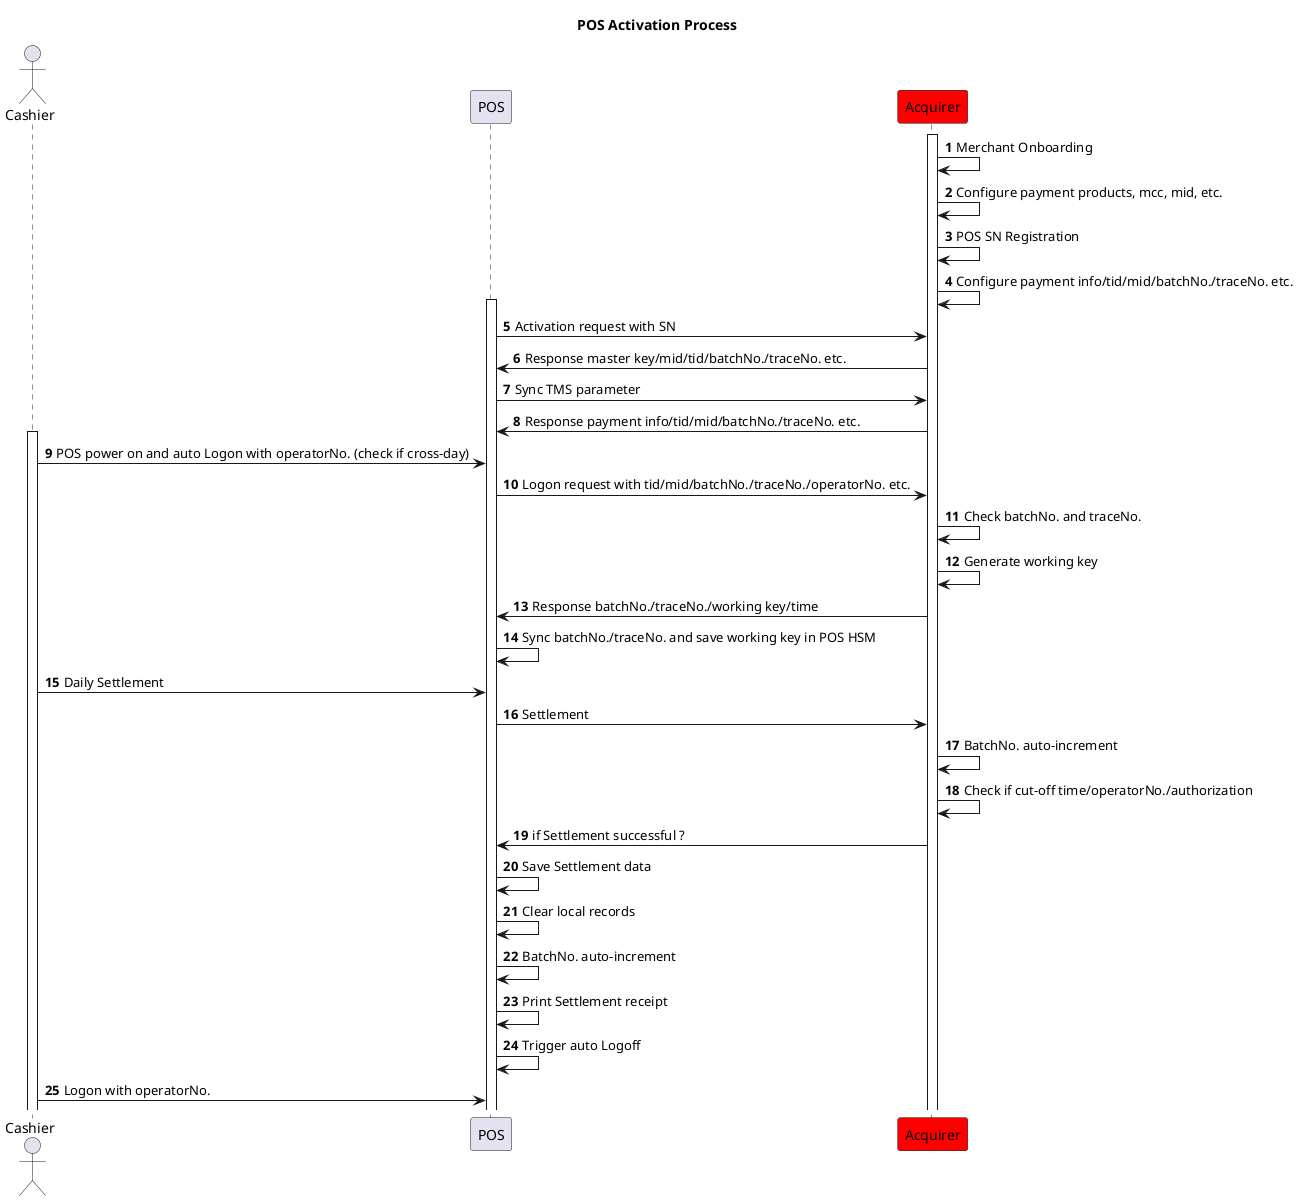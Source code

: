 @startuml

title POS Activation Process

actor Cashier

participant POS

participant Acquirer #RED

autonumber

activate Acquirer

Acquirer -> Acquirer: Merchant Onboarding

Acquirer -> Acquirer: Configure payment products, mcc, mid, etc.

Acquirer -> Acquirer: POS SN Registration

Acquirer -> Acquirer: Configure payment info/tid/mid/batchNo./traceNo. etc.

activate POS

POS -> Acquirer: Activation request with SN

Acquirer -> POS: Response master key/mid/tid/batchNo./traceNo. etc.

POS -> Acquirer: Sync TMS parameter

Acquirer -> POS: Response payment info/tid/mid/batchNo./traceNo. etc.

activate Cashier

Cashier -> POS: POS power on and auto Logon with operatorNo. (check if cross-day)

POS -> Acquirer: Logon request with tid/mid/batchNo./traceNo./operatorNo. etc.

Acquirer -> Acquirer: Check batchNo. and traceNo.

Acquirer -> Acquirer: Generate working key

Acquirer -> POS: Response batchNo./traceNo./working key/time

POS -> POS: Sync batchNo./traceNo. and save working key in POS HSM

Cashier -> POS: Daily Settlement

POS -> Acquirer: Settlement

Acquirer -> Acquirer: BatchNo. auto-increment

Acquirer -> Acquirer: Check if cut-off time/operatorNo./authorization

Acquirer -> POS: if Settlement successful ?

POS -> POS: Save Settlement data

POS -> POS: Clear local records

POS -> POS: BatchNo. auto-increment

POS -> POS: Print Settlement receipt

POS -> POS: Trigger auto Logoff

Cashier -> POS: Logon with operatorNo. 

@enduml